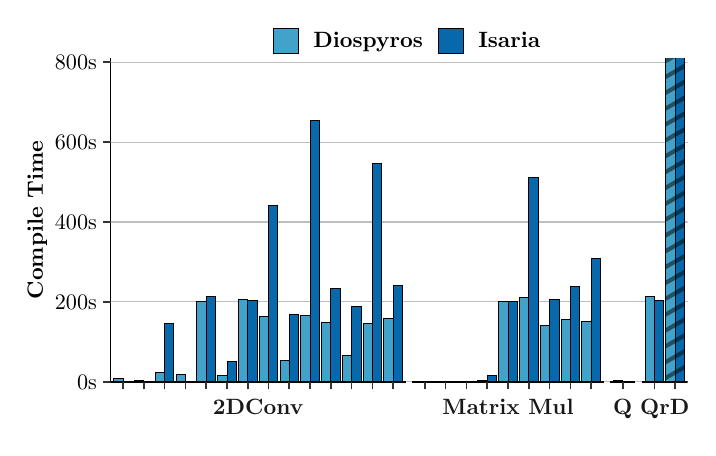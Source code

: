 % Created by tikzDevice version 0.12.4 on 2023-09-09 12:23:16
% !TEX encoding = UTF-8 Unicode
\begin{tikzpicture}[x=1pt,y=1pt]
\definecolor{fillColor}{RGB}{255,255,255}
\path[use as bounding box,fill=fillColor,fill opacity=0.00] (0,0) rectangle (238.49,144.54);
\begin{scope}
\path[clip] (  0.00,  0.00) rectangle (238.49,144.54);
\definecolor{drawColor}{RGB}{255,255,255}
\definecolor{fillColor}{RGB}{255,255,255}

\path[draw=drawColor,line width= 0.6pt,line join=round,line cap=round,fill=fillColor] (  0.00,  0.00) rectangle (238.49,144.54);
\end{scope}
\begin{scope}
\path[clip] ( 29.93, 16.58) rectangle (238.49,133.51);
\definecolor{drawColor}{RGB}{190,190,190}

\path[draw=drawColor,line width= 0.4pt,line join=round,line cap=round] ( 29.93, 16.58) -- (447.05, 16.58);

\path[draw=drawColor,line width= 0.0pt,line join=round,line cap=round] ( 29.93, 45.45) -- (447.05, 45.45);

\path[draw=drawColor,line width= 0.4pt,line join=round,line cap=round] ( 29.93, 74.32) -- (447.05, 74.32);

\path[draw=drawColor,line width= 0.0pt,line join=round,line cap=round] ( 29.93,103.19) -- (447.05,103.19);

\path[draw=drawColor,line width= 0.4pt,line join=round,line cap=round] ( 29.93,132.06) -- (447.05,132.06);
\end{scope}
\begin{scope}
\path[clip] ( 29.93, 16.58) rectangle (136.61,133.51);
\definecolor{drawColor}{RGB}{0,0,0}
\definecolor{fillColor}{RGB}{67,162,202}

\path[draw=drawColor,line width= 0.3pt,fill=fillColor] ( 31.62, 16.58) rectangle ( 34.44, 17.90);
\definecolor{fillColor}{RGB}{8,104,172}

\path[draw=drawColor,line width= 0.3pt,fill=fillColor] ( 34.44, 16.58) rectangle ( 37.25, 16.58);
\definecolor{fillColor}{RGB}{67,162,202}

\path[draw=drawColor,line width= 0.3pt,fill=fillColor] ( 39.13, 16.58) rectangle ( 41.95, 17.15);
\definecolor{fillColor}{RGB}{8,104,172}

\path[draw=drawColor,line width= 0.3pt,fill=fillColor] ( 41.95, 16.58) rectangle ( 44.77, 16.58);
\definecolor{fillColor}{RGB}{67,162,202}

\path[draw=drawColor,line width= 0.3pt,fill=fillColor] ( 46.64, 16.58) rectangle ( 49.46, 19.95);
\definecolor{fillColor}{RGB}{8,104,172}

\path[draw=drawColor,line width= 0.3pt,fill=fillColor] ( 49.46, 16.58) rectangle ( 52.28, 37.78);
\definecolor{fillColor}{RGB}{67,162,202}

\path[draw=drawColor,line width= 0.3pt,fill=fillColor] ( 54.16, 16.58) rectangle ( 56.97, 19.36);
\definecolor{fillColor}{RGB}{8,104,172}

\path[draw=drawColor,line width= 0.3pt,fill=fillColor] ( 56.97, 16.58) rectangle ( 59.79, 16.58);
\definecolor{fillColor}{RGB}{67,162,202}

\path[draw=drawColor,line width= 0.3pt,fill=fillColor] ( 61.67, 16.58) rectangle ( 64.49, 45.65);
\definecolor{fillColor}{RGB}{8,104,172}

\path[draw=drawColor,line width= 0.3pt,fill=fillColor] ( 64.49, 16.58) rectangle ( 67.30, 47.27);
\definecolor{fillColor}{RGB}{67,162,202}

\path[draw=drawColor,line width= 0.3pt,fill=fillColor] ( 69.18, 16.58) rectangle ( 72.00, 19.01);
\definecolor{fillColor}{RGB}{8,104,172}

\path[draw=drawColor,line width= 0.3pt,fill=fillColor] ( 72.00, 16.58) rectangle ( 74.82, 23.89);
\definecolor{fillColor}{RGB}{67,162,202}

\path[draw=drawColor,line width= 0.3pt,fill=fillColor] ( 76.69, 16.58) rectangle ( 79.51, 46.50);
\definecolor{fillColor}{RGB}{8,104,172}

\path[draw=drawColor,line width= 0.3pt,fill=fillColor] ( 79.51, 16.58) rectangle ( 82.33, 45.83);
\definecolor{fillColor}{RGB}{67,162,202}

\path[draw=drawColor,line width= 0.3pt,fill=fillColor] ( 84.21, 16.58) rectangle ( 87.02, 40.22);
\definecolor{fillColor}{RGB}{8,104,172}

\path[draw=drawColor,line width= 0.3pt,fill=fillColor] ( 87.02, 16.58) rectangle ( 89.84, 80.35);
\definecolor{fillColor}{RGB}{67,162,202}

\path[draw=drawColor,line width= 0.3pt,fill=fillColor] ( 91.72, 16.58) rectangle ( 94.54, 24.48);
\definecolor{fillColor}{RGB}{8,104,172}

\path[draw=drawColor,line width= 0.3pt,fill=fillColor] ( 94.54, 16.58) rectangle ( 97.35, 40.81);
\definecolor{fillColor}{RGB}{67,162,202}

\path[draw=drawColor,line width= 0.3pt,fill=fillColor] ( 99.23, 16.58) rectangle (102.05, 40.49);
\definecolor{fillColor}{RGB}{8,104,172}

\path[draw=drawColor,line width= 0.3pt,fill=fillColor] (102.05, 16.58) rectangle (104.87,110.95);
\definecolor{fillColor}{RGB}{67,162,202}

\path[draw=drawColor,line width= 0.3pt,fill=fillColor] (106.74, 16.58) rectangle (109.56, 38.14);
\definecolor{fillColor}{RGB}{8,104,172}

\path[draw=drawColor,line width= 0.3pt,fill=fillColor] (109.56, 16.58) rectangle (112.38, 50.23);
\definecolor{fillColor}{RGB}{67,162,202}

\path[draw=drawColor,line width= 0.3pt,fill=fillColor] (114.26, 16.58) rectangle (117.07, 26.26);
\definecolor{fillColor}{RGB}{8,104,172}

\path[draw=drawColor,line width= 0.3pt,fill=fillColor] (117.07, 16.58) rectangle (119.89, 43.64);
\definecolor{fillColor}{RGB}{67,162,202}

\path[draw=drawColor,line width= 0.3pt,fill=fillColor] (121.77, 16.58) rectangle (124.59, 37.56);
\definecolor{fillColor}{RGB}{8,104,172}

\path[draw=drawColor,line width= 0.3pt,fill=fillColor] (124.59, 16.58) rectangle (127.40, 95.41);
\definecolor{fillColor}{RGB}{67,162,202}

\path[draw=drawColor,line width= 0.3pt,fill=fillColor] (129.28, 16.58) rectangle (132.10, 39.48);
\definecolor{fillColor}{RGB}{8,104,172}

\path[draw=drawColor,line width= 0.3pt,fill=fillColor] (132.10, 16.58) rectangle (134.92, 51.58);
\definecolor{fillColor}{RGB}{67,162,202}

\path[fill=fillColor] ( 31.05, 16.58) rectangle ( 34.44, 17.90);
\definecolor{fillColor}{RGB}{8,104,172}

\path[fill=fillColor] ( 34.44, 16.58) rectangle ( 37.82, 16.58);
\definecolor{fillColor}{RGB}{67,162,202}

\path[fill=fillColor] ( 38.57, 16.58) rectangle ( 41.95, 17.15);
\definecolor{fillColor}{RGB}{8,104,172}

\path[fill=fillColor] ( 41.95, 16.58) rectangle ( 45.33, 16.58);
\definecolor{fillColor}{RGB}{67,162,202}

\path[fill=fillColor] ( 46.08, 16.58) rectangle ( 49.46, 19.95);
\definecolor{fillColor}{RGB}{8,104,172}

\path[fill=fillColor] ( 49.46, 16.58) rectangle ( 52.84, 37.78);
\definecolor{fillColor}{RGB}{67,162,202}

\path[fill=fillColor] ( 53.59, 16.58) rectangle ( 56.97, 19.36);
\definecolor{fillColor}{RGB}{8,104,172}

\path[fill=fillColor] ( 56.97, 16.58) rectangle ( 60.35, 16.58);
\definecolor{fillColor}{RGB}{67,162,202}

\path[fill=fillColor] ( 61.11, 16.58) rectangle ( 64.49, 45.65);
\definecolor{fillColor}{RGB}{8,104,172}

\path[fill=fillColor] ( 64.49, 16.58) rectangle ( 67.87, 47.27);
\definecolor{fillColor}{RGB}{67,162,202}

\path[fill=fillColor] ( 68.62, 16.58) rectangle ( 72.00, 19.01);
\definecolor{fillColor}{RGB}{8,104,172}

\path[fill=fillColor] ( 72.00, 16.58) rectangle ( 75.38, 23.89);
\definecolor{fillColor}{RGB}{67,162,202}

\path[fill=fillColor] ( 76.13, 16.58) rectangle ( 79.51, 46.50);
\definecolor{fillColor}{RGB}{8,104,172}

\path[fill=fillColor] ( 79.51, 16.58) rectangle ( 82.89, 45.83);
\definecolor{fillColor}{RGB}{67,162,202}

\path[fill=fillColor] ( 83.64, 16.58) rectangle ( 87.02, 40.22);
\definecolor{fillColor}{RGB}{8,104,172}

\path[fill=fillColor] ( 87.02, 16.58) rectangle ( 90.40, 80.35);
\definecolor{fillColor}{RGB}{67,162,202}

\path[fill=fillColor] ( 91.16, 16.58) rectangle ( 94.54, 24.48);
\definecolor{fillColor}{RGB}{8,104,172}

\path[fill=fillColor] ( 94.54, 16.58) rectangle ( 97.92, 40.81);
\definecolor{fillColor}{RGB}{67,162,202}

\path[fill=fillColor] ( 98.67, 16.58) rectangle (102.05, 40.49);
\definecolor{fillColor}{RGB}{8,104,172}

\path[fill=fillColor] (102.05, 16.58) rectangle (105.43,110.95);
\definecolor{fillColor}{RGB}{67,162,202}

\path[fill=fillColor] (106.18, 16.58) rectangle (109.56, 38.14);
\definecolor{fillColor}{RGB}{8,104,172}

\path[fill=fillColor] (109.56, 16.58) rectangle (112.94, 50.23);
\definecolor{fillColor}{RGB}{67,162,202}

\path[fill=fillColor] (113.69, 16.58) rectangle (117.07, 26.26);
\definecolor{fillColor}{RGB}{8,104,172}

\path[fill=fillColor] (117.07, 16.58) rectangle (120.45, 43.64);
\definecolor{fillColor}{RGB}{67,162,202}

\path[fill=fillColor] (121.21, 16.58) rectangle (124.59, 37.56);
\definecolor{fillColor}{RGB}{8,104,172}

\path[fill=fillColor] (124.59, 16.58) rectangle (127.97, 95.41);
\definecolor{fillColor}{RGB}{67,162,202}

\path[fill=fillColor] (128.72, 16.58) rectangle (132.10, 39.48);
\definecolor{fillColor}{RGB}{8,104,172}

\path[fill=fillColor] (132.10, 16.58) rectangle (135.48, 51.58);

\path[draw=drawColor,line width= 0.3pt,line cap=rect] ( 31.05, 16.58) rectangle ( 34.44, 17.90);

\path[draw=drawColor,line width= 0.3pt,line cap=rect] ( 34.44, 16.58) rectangle ( 37.82, 16.58);

\path[draw=drawColor,line width= 0.3pt,line cap=rect] ( 38.57, 16.58) rectangle ( 41.95, 17.15);

\path[draw=drawColor,line width= 0.3pt,line cap=rect] ( 41.95, 16.58) rectangle ( 45.33, 16.58);

\path[draw=drawColor,line width= 0.3pt,line cap=rect] ( 46.08, 16.58) rectangle ( 49.46, 19.95);

\path[draw=drawColor,line width= 0.3pt,line cap=rect] ( 49.46, 16.58) rectangle ( 52.84, 37.78);

\path[draw=drawColor,line width= 0.3pt,line cap=rect] ( 53.59, 16.58) rectangle ( 56.97, 19.36);

\path[draw=drawColor,line width= 0.3pt,line cap=rect] ( 56.97, 16.58) rectangle ( 60.35, 16.58);

\path[draw=drawColor,line width= 0.3pt,line cap=rect] ( 61.11, 16.58) rectangle ( 64.49, 45.65);

\path[draw=drawColor,line width= 0.3pt,line cap=rect] ( 64.49, 16.58) rectangle ( 67.87, 47.27);

\path[draw=drawColor,line width= 0.3pt,line cap=rect] ( 68.62, 16.58) rectangle ( 72.00, 19.01);

\path[draw=drawColor,line width= 0.3pt,line cap=rect] ( 72.00, 16.58) rectangle ( 75.38, 23.89);

\path[draw=drawColor,line width= 0.3pt,line cap=rect] ( 76.13, 16.58) rectangle ( 79.51, 46.50);

\path[draw=drawColor,line width= 0.3pt,line cap=rect] ( 79.51, 16.58) rectangle ( 82.89, 45.83);

\path[draw=drawColor,line width= 0.3pt,line cap=rect] ( 83.64, 16.58) rectangle ( 87.02, 40.22);

\path[draw=drawColor,line width= 0.3pt,line cap=rect] ( 87.02, 16.58) rectangle ( 90.40, 80.35);

\path[draw=drawColor,line width= 0.3pt,line cap=rect] ( 91.16, 16.58) rectangle ( 94.54, 24.48);

\path[draw=drawColor,line width= 0.3pt,line cap=rect] ( 94.54, 16.58) rectangle ( 97.92, 40.81);

\path[draw=drawColor,line width= 0.3pt,line cap=rect] ( 98.67, 16.58) rectangle (102.05, 40.49);

\path[draw=drawColor,line width= 0.3pt,line cap=rect] (102.05, 16.58) rectangle (105.43,110.95);

\path[draw=drawColor,line width= 0.3pt,line cap=rect] (106.18, 16.58) rectangle (109.56, 38.14);

\path[draw=drawColor,line width= 0.3pt,line cap=rect] (109.56, 16.58) rectangle (112.94, 50.23);

\path[draw=drawColor,line width= 0.3pt,line cap=rect] (113.69, 16.58) rectangle (117.07, 26.26);

\path[draw=drawColor,line width= 0.3pt,line cap=rect] (117.07, 16.58) rectangle (120.45, 43.64);

\path[draw=drawColor,line width= 0.3pt,line cap=rect] (121.21, 16.58) rectangle (124.59, 37.56);

\path[draw=drawColor,line width= 0.3pt,line cap=rect] (124.59, 16.58) rectangle (127.97, 95.41);

\path[draw=drawColor,line width= 0.3pt,line cap=rect] (128.72, 16.58) rectangle (132.10, 39.48);

\path[draw=drawColor,line width= 0.3pt,line cap=rect] (132.10, 16.58) rectangle (135.48, 51.58);
\end{scope}
\begin{scope}
\path[clip] (139.02, 16.58) rectangle (208.13,133.51);
\definecolor{drawColor}{RGB}{0,0,0}
\definecolor{fillColor}{RGB}{67,162,202}

\path[draw=drawColor,line width= 0.3pt,fill=fillColor] (140.71, 16.58) rectangle (143.52, 16.77);
\definecolor{fillColor}{RGB}{8,104,172}

\path[draw=drawColor,line width= 0.3pt,fill=fillColor] (143.52, 16.58) rectangle (146.34, 16.58);
\definecolor{fillColor}{RGB}{67,162,202}

\path[draw=drawColor,line width= 0.3pt,fill=fillColor] (148.22, 16.58) rectangle (151.04, 16.78);
\definecolor{fillColor}{RGB}{8,104,172}

\path[draw=drawColor,line width= 0.3pt,fill=fillColor] (151.04, 16.58) rectangle (153.85, 16.58);
\definecolor{fillColor}{RGB}{67,162,202}

\path[draw=drawColor,line width= 0.3pt,fill=fillColor] (155.73, 16.58) rectangle (158.55, 16.82);
\definecolor{fillColor}{RGB}{8,104,172}

\path[draw=drawColor,line width= 0.3pt,fill=fillColor] (158.55, 16.58) rectangle (161.36, 16.58);
\definecolor{fillColor}{RGB}{67,162,202}

\path[draw=drawColor,line width= 0.3pt,fill=fillColor] (163.24, 16.58) rectangle (166.06, 17.22);
\definecolor{fillColor}{RGB}{8,104,172}

\path[draw=drawColor,line width= 0.3pt,fill=fillColor] (166.06, 16.58) rectangle (168.88, 18.74);
\definecolor{fillColor}{RGB}{67,162,202}

\path[draw=drawColor,line width= 0.3pt,fill=fillColor] (170.76, 16.58) rectangle (173.57, 45.74);
\definecolor{fillColor}{RGB}{8,104,172}

\path[draw=drawColor,line width= 0.3pt,fill=fillColor] (173.57, 16.58) rectangle (176.39, 45.79);
\definecolor{fillColor}{RGB}{67,162,202}

\path[draw=drawColor,line width= 0.3pt,fill=fillColor] (178.27, 16.58) rectangle (181.09, 47.16);
\definecolor{fillColor}{RGB}{8,104,172}

\path[draw=drawColor,line width= 0.3pt,fill=fillColor] (181.09, 16.58) rectangle (183.90, 90.33);
\definecolor{fillColor}{RGB}{67,162,202}

\path[draw=drawColor,line width= 0.3pt,fill=fillColor] (185.78, 16.58) rectangle (188.60, 37.01);
\definecolor{fillColor}{RGB}{8,104,172}

\path[draw=drawColor,line width= 0.3pt,fill=fillColor] (188.60, 16.58) rectangle (191.41, 46.51);
\definecolor{fillColor}{RGB}{67,162,202}

\path[draw=drawColor,line width= 0.3pt,fill=fillColor] (193.29, 16.58) rectangle (196.11, 39.05);
\definecolor{fillColor}{RGB}{8,104,172}

\path[draw=drawColor,line width= 0.3pt,fill=fillColor] (196.11, 16.58) rectangle (198.93, 50.93);
\definecolor{fillColor}{RGB}{67,162,202}

\path[draw=drawColor,line width= 0.3pt,fill=fillColor] (200.81, 16.58) rectangle (203.62, 38.44);
\definecolor{fillColor}{RGB}{8,104,172}

\path[draw=drawColor,line width= 0.3pt,fill=fillColor] (203.62, 16.58) rectangle (206.44, 61.15);
\definecolor{fillColor}{RGB}{67,162,202}

\path[fill=fillColor] (140.14, 16.58) rectangle (143.52, 16.77);
\definecolor{fillColor}{RGB}{8,104,172}

\path[fill=fillColor] (143.52, 16.58) rectangle (146.90, 16.58);
\definecolor{fillColor}{RGB}{67,162,202}

\path[fill=fillColor] (147.65, 16.58) rectangle (151.04, 16.78);
\definecolor{fillColor}{RGB}{8,104,172}

\path[fill=fillColor] (151.04, 16.58) rectangle (154.42, 16.58);
\definecolor{fillColor}{RGB}{67,162,202}

\path[fill=fillColor] (155.17, 16.58) rectangle (158.55, 16.82);
\definecolor{fillColor}{RGB}{8,104,172}

\path[fill=fillColor] (158.55, 16.58) rectangle (161.93, 16.58);
\definecolor{fillColor}{RGB}{67,162,202}

\path[fill=fillColor] (162.68, 16.58) rectangle (166.06, 17.22);
\definecolor{fillColor}{RGB}{8,104,172}

\path[fill=fillColor] (166.06, 16.58) rectangle (169.44, 18.74);
\definecolor{fillColor}{RGB}{67,162,202}

\path[fill=fillColor] (170.19, 16.58) rectangle (173.57, 45.74);
\definecolor{fillColor}{RGB}{8,104,172}

\path[fill=fillColor] (173.57, 16.58) rectangle (176.95, 45.79);
\definecolor{fillColor}{RGB}{67,162,202}

\path[fill=fillColor] (177.70, 16.58) rectangle (181.09, 47.16);
\definecolor{fillColor}{RGB}{8,104,172}

\path[fill=fillColor] (181.09, 16.58) rectangle (184.47, 90.33);
\definecolor{fillColor}{RGB}{67,162,202}

\path[fill=fillColor] (185.22, 16.58) rectangle (188.60, 37.01);
\definecolor{fillColor}{RGB}{8,104,172}

\path[fill=fillColor] (188.60, 16.58) rectangle (191.98, 46.51);
\definecolor{fillColor}{RGB}{67,162,202}

\path[fill=fillColor] (192.73, 16.58) rectangle (196.11, 39.05);
\definecolor{fillColor}{RGB}{8,104,172}

\path[fill=fillColor] (196.11, 16.58) rectangle (199.49, 50.93);
\definecolor{fillColor}{RGB}{67,162,202}

\path[fill=fillColor] (200.24, 16.58) rectangle (203.62, 38.44);
\definecolor{fillColor}{RGB}{8,104,172}

\path[fill=fillColor] (203.62, 16.58) rectangle (207.00, 61.15);

\path[draw=drawColor,line width= 0.3pt,line cap=rect] (140.14, 16.58) rectangle (143.52, 16.77);

\path[draw=drawColor,line width= 0.3pt,line cap=rect] (143.52, 16.58) rectangle (146.90, 16.58);

\path[draw=drawColor,line width= 0.3pt,line cap=rect] (147.65, 16.58) rectangle (151.04, 16.78);

\path[draw=drawColor,line width= 0.3pt,line cap=rect] (151.04, 16.58) rectangle (154.42, 16.58);

\path[draw=drawColor,line width= 0.3pt,line cap=rect] (155.17, 16.58) rectangle (158.55, 16.82);

\path[draw=drawColor,line width= 0.3pt,line cap=rect] (158.55, 16.58) rectangle (161.93, 16.58);

\path[draw=drawColor,line width= 0.3pt,line cap=rect] (162.68, 16.58) rectangle (166.06, 17.22);

\path[draw=drawColor,line width= 0.3pt,line cap=rect] (166.06, 16.58) rectangle (169.44, 18.74);

\path[draw=drawColor,line width= 0.3pt,line cap=rect] (170.19, 16.58) rectangle (173.57, 45.74);

\path[draw=drawColor,line width= 0.3pt,line cap=rect] (173.57, 16.58) rectangle (176.95, 45.79);

\path[draw=drawColor,line width= 0.3pt,line cap=rect] (177.70, 16.58) rectangle (181.09, 47.16);

\path[draw=drawColor,line width= 0.3pt,line cap=rect] (181.09, 16.58) rectangle (184.47, 90.33);

\path[draw=drawColor,line width= 0.3pt,line cap=rect] (185.22, 16.58) rectangle (188.60, 37.01);

\path[draw=drawColor,line width= 0.3pt,line cap=rect] (188.60, 16.58) rectangle (191.98, 46.51);

\path[draw=drawColor,line width= 0.3pt,line cap=rect] (192.73, 16.58) rectangle (196.11, 39.05);

\path[draw=drawColor,line width= 0.3pt,line cap=rect] (196.11, 16.58) rectangle (199.49, 50.93);

\path[draw=drawColor,line width= 0.3pt,line cap=rect] (200.24, 16.58) rectangle (203.62, 38.44);

\path[draw=drawColor,line width= 0.3pt,line cap=rect] (203.62, 16.58) rectangle (207.00, 61.15);
\end{scope}
\begin{scope}
\path[clip] (210.54, 16.58) rectangle (219.55,133.51);
\definecolor{drawColor}{RGB}{0,0,0}
\definecolor{fillColor}{RGB}{67,162,202}

\path[draw=drawColor,line width= 0.3pt,fill=fillColor] (212.23, 16.58) rectangle (215.05, 17.20);
\definecolor{fillColor}{RGB}{8,104,172}

\path[draw=drawColor,line width= 0.3pt,fill=fillColor] (215.05, 16.58) rectangle (217.86, 16.58);
\definecolor{fillColor}{RGB}{67,162,202}

\path[fill=fillColor] (211.67, 16.58) rectangle (215.05, 17.20);
\definecolor{fillColor}{RGB}{8,104,172}

\path[fill=fillColor] (215.05, 16.58) rectangle (218.43, 16.58);

\path[draw=drawColor,line width= 0.3pt,line cap=rect] (211.67, 16.58) rectangle (215.05, 17.20);

\path[draw=drawColor,line width= 0.3pt,line cap=rect] (215.05, 16.58) rectangle (218.43, 16.58);
\end{scope}
\begin{scope}
\path[clip] (221.96, 16.58) rectangle (238.49,133.51);
\definecolor{drawColor}{RGB}{0,0,0}
\definecolor{fillColor}{RGB}{67,162,202}

\path[draw=drawColor,line width= 0.3pt,fill=fillColor] (223.65, 16.58) rectangle (226.47, 47.60);
\definecolor{fillColor}{RGB}{8,104,172}

\path[draw=drawColor,line width= 0.3pt,fill=fillColor] (226.47, 16.58) rectangle (229.29, 45.81);
\definecolor{fillColor}{RGB}{67,162,202}

\path[draw=drawColor,line width= 0.3pt,fill=fillColor] (231.17, 16.58) rectangle (233.98,1113.10);
\definecolor{fillColor}{RGB}{8,104,172}

\path[draw=drawColor,line width= 0.3pt,fill=fillColor] (233.98, 16.58) rectangle (236.80,146.64);
\definecolor{fillColor}{RGB}{67,162,202}

\path[fill=fillColor] (223.09, 16.58) rectangle (226.47, 47.60);
\definecolor{fillColor}{RGB}{8,104,172}

\path[fill=fillColor] (226.47, 16.58) rectangle (229.85, 45.81);
\definecolor{fillColor}{RGB}{67,162,202}

\path[fill=fillColor] (230.60, 16.58) rectangle (233.98,1113.10);
\definecolor{fillColor}{RGB}{8,104,172}

\path[fill=fillColor] (233.98, 16.58) rectangle (237.36,146.64);
\definecolor{fillColor}{RGB}{0,0,0}

\path[fill=fillColor,fill opacity=0.50] (233.98, 20.82) --
	(233.98, 19.10) --
	(230.60, 17.15) --
	(230.60, 18.86) --
	(233.98, 20.82) --
	cycle;

\path[fill=fillColor,fill opacity=0.50] (233.98, 26.54) --
	(233.98, 24.82) --
	(230.60, 22.87) --
	(230.60, 24.59) --
	(233.98, 26.54) --
	cycle;

\path[fill=fillColor,fill opacity=0.50] (233.98, 32.27) --
	(233.98, 30.55) --
	(230.60, 28.60) --
	(230.60, 30.31) --
	(233.98, 32.27) --
	cycle;

\path[fill=fillColor,fill opacity=0.50] (233.98, 37.99) --
	(233.98, 36.27) --
	(230.60, 34.32) --
	(230.60, 36.04) --
	(233.98, 37.99) --
	cycle;

\path[fill=fillColor,fill opacity=0.50] (233.98, 43.72) --
	(233.98, 42.00) --
	(230.60, 40.05) --
	(230.60, 41.76) --
	(233.98, 43.72) --
	cycle;

\path[fill=fillColor,fill opacity=0.50] (233.98, 49.44) --
	(233.98, 47.72) --
	(230.60, 45.77) --
	(230.60, 47.49) --
	(233.98, 49.44) --
	cycle;

\path[fill=fillColor,fill opacity=0.50] (233.98, 55.17) --
	(233.98, 53.45) --
	(230.60, 51.50) --
	(230.60, 53.22) --
	(233.98, 55.17) --
	cycle;

\path[fill=fillColor,fill opacity=0.50] (233.98, 60.89) --
	(233.98, 59.18) --
	(230.60, 57.22) --
	(230.60, 58.94) --
	(233.98, 60.89) --
	cycle;

\path[fill=fillColor,fill opacity=0.50] (233.98, 66.62) --
	(233.98, 64.90) --
	(230.60, 62.95) --
	(230.60, 64.67) --
	(233.98, 66.62) --
	cycle;

\path[fill=fillColor,fill opacity=0.50] (233.98, 72.34) --
	(233.98, 70.63) --
	(230.60, 68.67) --
	(230.60, 70.39) --
	(233.98, 72.34) --
	cycle;

\path[fill=fillColor,fill opacity=0.50] (233.98, 78.07) --
	(233.98, 76.35) --
	(230.60, 74.40) --
	(230.60, 76.12) --
	(233.98, 78.07) --
	cycle;

\path[fill=fillColor,fill opacity=0.50] (233.98, 83.79) --
	(233.98, 82.08) --
	(230.60, 80.12) --
	(230.60, 81.84) --
	(233.98, 83.79) --
	cycle;

\path[fill=fillColor,fill opacity=0.50] (233.98, 89.52) --
	(233.98, 87.80) --
	(230.60, 85.85) --
	(230.60, 87.57) --
	(233.98, 89.52) --
	cycle;

\path[fill=fillColor,fill opacity=0.50] (233.98, 95.24) --
	(233.98, 93.53) --
	(230.60, 91.58) --
	(230.60, 93.29) --
	(233.98, 95.24) --
	cycle;

\path[fill=fillColor,fill opacity=0.50] (233.98,100.97) --
	(233.98, 99.25) --
	(230.60, 97.30) --
	(230.60, 99.02) --
	(233.98,100.97) --
	cycle;

\path[fill=fillColor,fill opacity=0.50] (233.98,106.70) --
	(233.98,104.98) --
	(230.60,103.03) --
	(230.60,104.74) --
	(233.98,106.70) --
	cycle;

\path[fill=fillColor,fill opacity=0.50] (233.98,112.42) --
	(233.98,110.70) --
	(230.60,108.75) --
	(230.60,110.47) --
	(233.98,112.42) --
	cycle;

\path[fill=fillColor,fill opacity=0.50] (233.98,118.15) --
	(233.98,116.43) --
	(230.60,114.48) --
	(230.60,116.19) --
	(233.98,118.15) --
	cycle;

\path[fill=fillColor,fill opacity=0.50] (233.98,123.87) --
	(233.98,122.15) --
	(230.60,120.20) --
	(230.60,121.92) --
	(233.98,123.87) --
	cycle;

\path[fill=fillColor,fill opacity=0.50] (233.98,129.60) --
	(233.98,127.88) --
	(230.60,125.93) --
	(230.60,127.64) --
	(233.98,129.60) --
	cycle;

\path[fill=fillColor,fill opacity=0.50] (233.98,135.32) --
	(233.98,133.60) --
	(230.60,131.65) --
	(230.60,133.37) --
	(233.98,135.32) --
	cycle;

\path[fill=fillColor,fill opacity=0.50] (233.98,141.05) --
	(233.98,139.33) --
	(230.60,137.38) --
	(230.60,139.10) --
	(233.98,141.05) --
	cycle;

\path[fill=fillColor,fill opacity=0.50] (233.98,146.77) --
	(233.98,145.05) --
	(230.60,143.10) --
	(230.60,144.82) --
	(233.98,146.77) --
	cycle;

\path[fill=fillColor,fill opacity=0.50] (233.98,152.50) --
	(233.98,150.78) --
	(230.60,148.83) --
	(230.60,150.55) --
	(233.98,152.50) --
	cycle;

\path[fill=fillColor,fill opacity=0.50] (233.98,158.22) --
	(233.98,156.51) --
	(230.60,154.55) --
	(230.60,156.27) --
	(233.98,158.22) --
	cycle;

\path[fill=fillColor,fill opacity=0.50] (233.98,163.95) --
	(233.98,162.23) --
	(230.60,160.28) --
	(230.60,162.00) --
	(233.98,163.95) --
	cycle;

\path[fill=fillColor,fill opacity=0.50] (233.98,169.67) --
	(233.98,167.96) --
	(230.60,166.00) --
	(230.60,167.72) --
	(233.98,169.67) --
	cycle;

\path[fill=fillColor,fill opacity=0.50] (233.98,175.40) --
	(233.98,173.68) --
	(230.60,171.73) --
	(230.60,173.45) --
	(233.98,175.40) --
	cycle;

\path[fill=fillColor,fill opacity=0.50] (233.98,181.12) --
	(233.98,179.41) --
	(230.60,177.46) --
	(230.60,179.17) --
	(233.98,181.12) --
	cycle;

\path[fill=fillColor,fill opacity=0.50] (233.98,186.85) --
	(233.98,185.13) --
	(230.60,183.18) --
	(230.60,184.90) --
	(233.98,186.85) --
	cycle;

\path[fill=fillColor,fill opacity=0.50] (233.98,192.58) --
	(233.98,190.86) --
	(230.60,188.91) --
	(230.60,190.62) --
	(233.98,192.58) --
	cycle;

\path[fill=fillColor,fill opacity=0.50] (233.98,198.30) --
	(233.98,196.58) --
	(230.60,194.63) --
	(230.60,196.35) --
	(233.98,198.30) --
	cycle;

\path[fill=fillColor,fill opacity=0.50] (233.98,204.03) --
	(233.98,202.31) --
	(230.60,200.36) --
	(230.60,202.07) --
	(233.98,204.03) --
	cycle;

\path[fill=fillColor,fill opacity=0.50] (233.98,209.75) --
	(233.98,208.03) --
	(230.60,206.08) --
	(230.60,207.80) --
	(233.98,209.75) --
	cycle;

\path[fill=fillColor,fill opacity=0.50] (237.36, 17.04) --
	(237.36, 16.58) --
	(236.56, 16.58) --
	(237.36, 17.04) --
	cycle;

\path[fill=fillColor,fill opacity=0.50] (237.36, 22.77) --
	(237.36, 21.05) --
	(233.98, 19.10) --
	(233.98, 20.82) --
	(237.36, 22.77) --
	cycle;

\path[fill=fillColor,fill opacity=0.50] (237.36, 28.49) --
	(237.36, 26.77) --
	(233.98, 24.82) --
	(233.98, 26.54) --
	(237.36, 28.49) --
	cycle;

\path[fill=fillColor,fill opacity=0.50] (237.36, 34.22) --
	(237.36, 32.50) --
	(233.98, 30.55) --
	(233.98, 32.27) --
	(237.36, 34.22) --
	cycle;

\path[fill=fillColor,fill opacity=0.50] (237.36, 39.94) --
	(237.36, 38.23) --
	(233.98, 36.27) --
	(233.98, 37.99) --
	(237.36, 39.94) --
	cycle;

\path[fill=fillColor,fill opacity=0.50] (237.36, 45.67) --
	(237.36, 43.95) --
	(233.98, 42.00) --
	(233.98, 43.72) --
	(237.36, 45.67) --
	cycle;

\path[fill=fillColor,fill opacity=0.50] (237.36, 51.39) --
	(237.36, 49.68) --
	(233.98, 47.72) --
	(233.98, 49.44) --
	(237.36, 51.39) --
	cycle;

\path[fill=fillColor,fill opacity=0.50] (237.36, 57.12) --
	(237.36, 55.40) --
	(233.98, 53.45) --
	(233.98, 55.17) --
	(237.36, 57.12) --
	cycle;

\path[fill=fillColor,fill opacity=0.50] (237.36, 62.84) --
	(237.36, 61.13) --
	(233.98, 59.18) --
	(233.98, 60.89) --
	(237.36, 62.84) --
	cycle;

\path[fill=fillColor,fill opacity=0.50] (237.36, 68.57) --
	(237.36, 66.85) --
	(233.98, 64.90) --
	(233.98, 66.62) --
	(237.36, 68.57) --
	cycle;

\path[fill=fillColor,fill opacity=0.50] (237.36, 74.30) --
	(237.36, 72.58) --
	(233.98, 70.63) --
	(233.98, 72.34) --
	(237.36, 74.30) --
	cycle;

\path[fill=fillColor,fill opacity=0.50] (237.36, 80.02) --
	(237.36, 78.30) --
	(233.98, 76.35) --
	(233.98, 78.07) --
	(237.36, 80.02) --
	cycle;

\path[fill=fillColor,fill opacity=0.50] (237.36, 85.75) --
	(237.36, 84.03) --
	(233.98, 82.08) --
	(233.98, 83.79) --
	(237.36, 85.75) --
	cycle;

\path[fill=fillColor,fill opacity=0.50] (237.36, 91.47) --
	(237.36, 89.75) --
	(233.98, 87.80) --
	(233.98, 89.52) --
	(237.36, 91.47) --
	cycle;

\path[fill=fillColor,fill opacity=0.50] (237.36, 97.20) --
	(237.36, 95.48) --
	(233.98, 93.53) --
	(233.98, 95.24) --
	(237.36, 97.20) --
	cycle;

\path[fill=fillColor,fill opacity=0.50] (237.36,102.92) --
	(237.36,101.20) --
	(233.98, 99.25) --
	(233.98,100.97) --
	(237.36,102.92) --
	cycle;

\path[fill=fillColor,fill opacity=0.50] (237.36,108.65) --
	(237.36,106.93) --
	(233.98,104.98) --
	(233.98,106.70) --
	(237.36,108.65) --
	cycle;

\path[fill=fillColor,fill opacity=0.50] (237.36,114.37) --
	(237.36,112.65) --
	(233.98,110.70) --
	(233.98,112.42) --
	(237.36,114.37) --
	cycle;

\path[fill=fillColor,fill opacity=0.50] (237.36,120.10) --
	(237.36,118.38) --
	(233.98,116.43) --
	(233.98,118.15) --
	(237.36,120.10) --
	cycle;

\path[fill=fillColor,fill opacity=0.50] (237.36,125.82) --
	(237.36,124.11) --
	(233.98,122.15) --
	(233.98,123.87) --
	(237.36,125.82) --
	cycle;

\path[fill=fillColor,fill opacity=0.50] (237.36,131.55) --
	(237.36,129.83) --
	(233.98,127.88) --
	(233.98,129.60) --
	(237.36,131.55) --
	cycle;

\path[fill=fillColor,fill opacity=0.50] (237.36,137.27) --
	(237.36,135.56) --
	(233.98,133.60) --
	(233.98,135.32) --
	(237.36,137.27) --
	cycle;

\path[fill=fillColor,fill opacity=0.50] (237.36,143.00) --
	(237.36,141.28) --
	(233.98,139.33) --
	(233.98,141.05) --
	(237.36,143.00) --
	cycle;

\path[fill=fillColor,fill opacity=0.50] (233.98,145.05) --
	(233.98,146.64) --
	(236.73,146.64) --
	(233.98,145.05) --
	cycle;

\path[draw=drawColor,line width= 0.3pt,line cap=rect] (223.09, 16.58) rectangle (226.47, 47.60);

\path[draw=drawColor,line width= 0.3pt,line cap=rect] (226.47, 16.58) rectangle (229.85, 45.81);

\path[draw=drawColor,line width= 0.3pt,line cap=rect] (230.60, 16.58) rectangle (233.98,1113.10);

\path[draw=drawColor,line width= 0.3pt,line cap=rect] (233.98, 16.58) rectangle (237.36,146.64);
\end{scope}
\begin{scope}
\path[clip] ( 29.93,  0.00) rectangle (136.61, 11.08);
\definecolor{drawColor}{gray}{0.10}

\node[text=drawColor,anchor=base,inner sep=0pt, outer sep=0pt, scale=  0.80] at ( 83.27,  4.78) {\bfseries 2DConv};
\end{scope}
\begin{scope}
\path[clip] (139.02,  0.00) rectangle (208.13, 11.08);
\definecolor{drawColor}{gray}{0.10}

\node[text=drawColor,anchor=base,inner sep=0pt, outer sep=0pt, scale=  0.80] at (173.57,  4.78) {\bfseries Matrix Mul};
\end{scope}
\begin{scope}
\path[clip] (210.54,  0.00) rectangle (219.55, 11.08);
\definecolor{drawColor}{gray}{0.10}

\node[text=drawColor,anchor=base,inner sep=0pt, outer sep=0pt, scale=  0.80] at (215.05,  4.78) {\bfseries Q};
\end{scope}
\begin{scope}
\path[clip] (221.96,  0.00) rectangle (238.49, 11.08);
\definecolor{drawColor}{gray}{0.10}

\node[text=drawColor,anchor=base,inner sep=0pt, outer sep=0pt, scale=  0.80] at (230.23,  4.78) {\bfseries QrD};
\end{scope}
\begin{scope}
\path[clip] (  0.00,  0.00) rectangle (238.49,144.54);
\definecolor{drawColor}{RGB}{0,0,0}

\path[draw=drawColor,line width= 0.6pt,line join=round] ( 29.93, 16.58) --
	(136.61, 16.58);
\end{scope}
\begin{scope}
\path[clip] (  0.00,  0.00) rectangle (238.49,144.54);
\definecolor{drawColor}{gray}{0.20}

\path[draw=drawColor,line width= 0.6pt,line join=round] ( 34.44, 13.83) --
	( 34.44, 16.58);

\path[draw=drawColor,line width= 0.6pt,line join=round] ( 41.95, 13.83) --
	( 41.95, 16.58);

\path[draw=drawColor,line width= 0.6pt,line join=round] ( 49.46, 13.83) --
	( 49.46, 16.58);

\path[draw=drawColor,line width= 0.6pt,line join=round] ( 56.97, 13.83) --
	( 56.97, 16.58);

\path[draw=drawColor,line width= 0.6pt,line join=round] ( 64.49, 13.83) --
	( 64.49, 16.58);

\path[draw=drawColor,line width= 0.6pt,line join=round] ( 72.00, 13.83) --
	( 72.00, 16.58);

\path[draw=drawColor,line width= 0.6pt,line join=round] ( 79.51, 13.83) --
	( 79.51, 16.58);

\path[draw=drawColor,line width= 0.6pt,line join=round] ( 87.02, 13.83) --
	( 87.02, 16.58);

\path[draw=drawColor,line width= 0.6pt,line join=round] ( 94.54, 13.83) --
	( 94.54, 16.58);

\path[draw=drawColor,line width= 0.6pt,line join=round] (102.05, 13.83) --
	(102.05, 16.58);

\path[draw=drawColor,line width= 0.6pt,line join=round] (109.56, 13.83) --
	(109.56, 16.58);

\path[draw=drawColor,line width= 0.6pt,line join=round] (117.07, 13.83) --
	(117.07, 16.58);

\path[draw=drawColor,line width= 0.6pt,line join=round] (124.59, 13.83) --
	(124.59, 16.58);

\path[draw=drawColor,line width= 0.6pt,line join=round] (132.10, 13.83) --
	(132.10, 16.58);
\end{scope}
\begin{scope}
\path[clip] (  0.00,  0.00) rectangle (238.49,144.54);
\definecolor{drawColor}{RGB}{0,0,0}

\path[draw=drawColor,line width= 0.6pt,line join=round] (139.02, 16.58) --
	(208.13, 16.58);
\end{scope}
\begin{scope}
\path[clip] (  0.00,  0.00) rectangle (238.49,144.54);
\definecolor{drawColor}{gray}{0.20}

\path[draw=drawColor,line width= 0.6pt,line join=round] (143.52, 13.83) --
	(143.52, 16.58);

\path[draw=drawColor,line width= 0.6pt,line join=round] (151.04, 13.83) --
	(151.04, 16.58);

\path[draw=drawColor,line width= 0.6pt,line join=round] (158.55, 13.83) --
	(158.55, 16.58);

\path[draw=drawColor,line width= 0.6pt,line join=round] (166.06, 13.83) --
	(166.06, 16.58);

\path[draw=drawColor,line width= 0.6pt,line join=round] (173.57, 13.83) --
	(173.57, 16.58);

\path[draw=drawColor,line width= 0.6pt,line join=round] (181.09, 13.83) --
	(181.09, 16.58);

\path[draw=drawColor,line width= 0.6pt,line join=round] (188.60, 13.83) --
	(188.60, 16.58);

\path[draw=drawColor,line width= 0.6pt,line join=round] (196.11, 13.83) --
	(196.11, 16.58);

\path[draw=drawColor,line width= 0.6pt,line join=round] (203.62, 13.83) --
	(203.62, 16.58);
\end{scope}
\begin{scope}
\path[clip] (  0.00,  0.00) rectangle (238.49,144.54);
\definecolor{drawColor}{RGB}{0,0,0}

\path[draw=drawColor,line width= 0.6pt,line join=round] (210.54, 16.58) --
	(219.55, 16.58);
\end{scope}
\begin{scope}
\path[clip] (  0.00,  0.00) rectangle (238.49,144.54);
\definecolor{drawColor}{gray}{0.20}

\path[draw=drawColor,line width= 0.6pt,line join=round] (215.05, 13.83) --
	(215.05, 16.58);
\end{scope}
\begin{scope}
\path[clip] (  0.00,  0.00) rectangle (238.49,144.54);
\definecolor{drawColor}{RGB}{0,0,0}

\path[draw=drawColor,line width= 0.6pt,line join=round] (221.96, 16.58) --
	(238.49, 16.58);
\end{scope}
\begin{scope}
\path[clip] (  0.00,  0.00) rectangle (238.49,144.54);
\definecolor{drawColor}{gray}{0.20}

\path[draw=drawColor,line width= 0.6pt,line join=round] (226.47, 13.83) --
	(226.47, 16.58);

\path[draw=drawColor,line width= 0.6pt,line join=round] (233.98, 13.83) --
	(233.98, 16.58);
\end{scope}
\begin{scope}
\path[clip] (  0.00,  0.00) rectangle (238.49,144.54);
\definecolor{drawColor}{RGB}{0,0,0}

\path[draw=drawColor,line width= 0.6pt,line join=round] ( 29.93, 16.58) --
	( 29.93,133.51);
\end{scope}
\begin{scope}
\path[clip] (  0.00,  0.00) rectangle (238.49,144.54);
\definecolor{drawColor}{RGB}{0,0,0}

\node[text=drawColor,anchor=base east,inner sep=0pt, outer sep=0pt, scale=  0.80] at ( 24.98, 13.82) {0s};

\node[text=drawColor,anchor=base east,inner sep=0pt, outer sep=0pt, scale=  0.80] at ( 24.98, 42.69) {200s};

\node[text=drawColor,anchor=base east,inner sep=0pt, outer sep=0pt, scale=  0.80] at ( 24.98, 71.56) {400s};

\node[text=drawColor,anchor=base east,inner sep=0pt, outer sep=0pt, scale=  0.80] at ( 24.98,100.44) {600s};

\node[text=drawColor,anchor=base east,inner sep=0pt, outer sep=0pt, scale=  0.80] at ( 24.98,129.31) {800s};
\end{scope}
\begin{scope}
\path[clip] (  0.00,  0.00) rectangle (238.49,144.54);
\definecolor{drawColor}{gray}{0.20}

\path[draw=drawColor,line width= 0.6pt,line join=round] ( 27.18, 16.58) --
	( 29.93, 16.58);

\path[draw=drawColor,line width= 0.6pt,line join=round] ( 27.18, 45.45) --
	( 29.93, 45.45);

\path[draw=drawColor,line width= 0.6pt,line join=round] ( 27.18, 74.32) --
	( 29.93, 74.32);

\path[draw=drawColor,line width= 0.6pt,line join=round] ( 27.18,103.19) --
	( 29.93,103.19);

\path[draw=drawColor,line width= 0.6pt,line join=round] ( 27.18,132.06) --
	( 29.93,132.06);
\end{scope}
\begin{scope}
\path[clip] (  0.00,  0.00) rectangle (238.49,144.54);
\definecolor{drawColor}{RGB}{0,0,0}

\node[text=drawColor,rotate= 90.00,anchor=base,inner sep=0pt, outer sep=0pt, scale=  0.80] at (  5.52, 75.04) {\bfseries Compile Time};
\end{scope}
\begin{scope}
\path[clip] (  0.00,  0.00) rectangle (238.49,144.54);
\definecolor{drawColor}{RGB}{0,0,0}
\definecolor{fillColor}{RGB}{67,162,202}

\path[draw=drawColor,line width= 0.3pt,fill=fillColor] ( 89.12,135.93) rectangle ( 97.30,144.11);
\end{scope}
\begin{scope}
\path[clip] (  0.00,  0.00) rectangle (238.49,144.54);
\definecolor{fillColor}{RGB}{67,162,202}

\path[fill=fillColor] ( 88.70,135.51) rectangle ( 97.73,144.54);
\definecolor{drawColor}{RGB}{0,0,0}

\path[draw=drawColor,line width= 0.1pt,line cap=rect] ( 88.70,135.51) rectangle ( 97.73,144.54);
\end{scope}
\begin{scope}
\path[clip] (  0.00,  0.00) rectangle (238.49,144.54);
\definecolor{drawColor}{RGB}{0,0,0}
\definecolor{fillColor}{RGB}{8,104,172}

\path[draw=drawColor,line width= 0.3pt,fill=fillColor] (148.72,135.93) rectangle (156.90,144.11);
\end{scope}
\begin{scope}
\path[clip] (  0.00,  0.00) rectangle (238.49,144.54);
\definecolor{fillColor}{RGB}{8,104,172}

\path[fill=fillColor] (148.29,135.51) rectangle (157.32,144.54);
\definecolor{drawColor}{RGB}{0,0,0}

\path[draw=drawColor,line width= 0.1pt,line cap=rect] (148.29,135.51) rectangle (157.32,144.54);
\end{scope}
\begin{scope}
\path[clip] (  0.00,  0.00) rectangle (238.49,144.54);
\definecolor{drawColor}{RGB}{0,0,0}

\node[text=drawColor,anchor=base west,inner sep=0pt, outer sep=0pt, scale=  0.80] at (103.23,137.26) {\bfseries Diospyros};
\end{scope}
\begin{scope}
\path[clip] (  0.00,  0.00) rectangle (238.49,144.54);
\definecolor{drawColor}{RGB}{0,0,0}

\node[text=drawColor,anchor=base west,inner sep=0pt, outer sep=0pt, scale=  0.80] at (162.82,137.26) {\bfseries Isaria};
\end{scope}
\end{tikzpicture}

